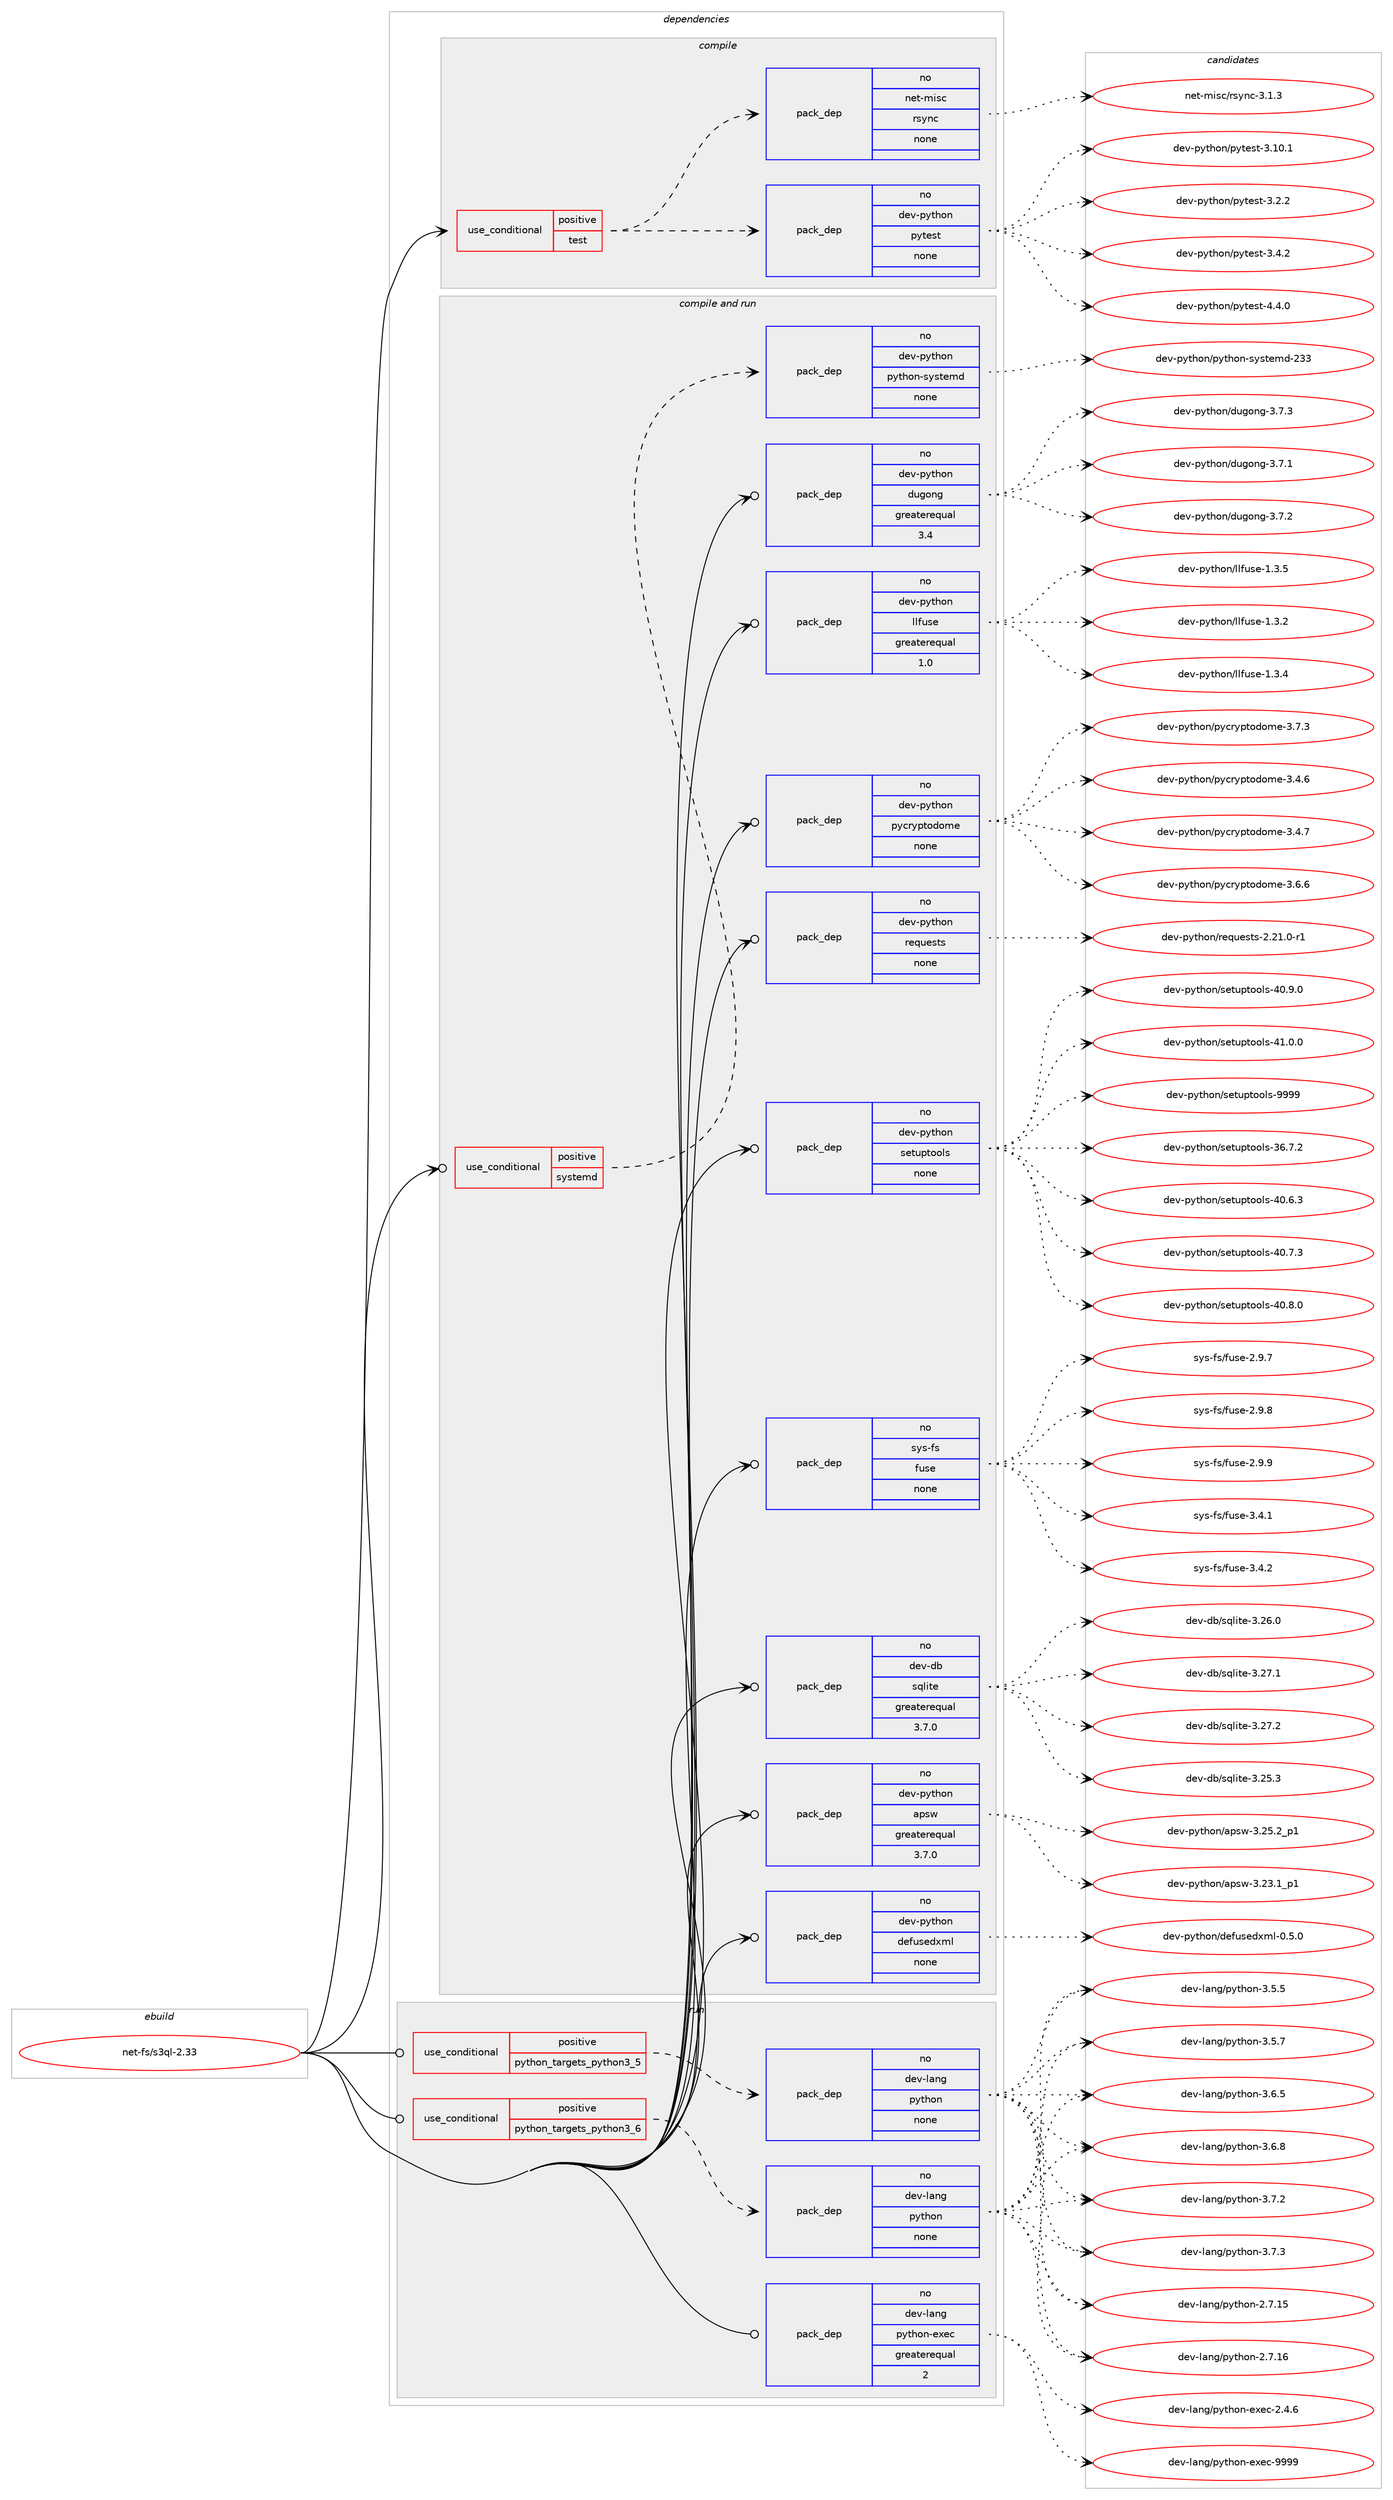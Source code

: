 digraph prolog {

# *************
# Graph options
# *************

newrank=true;
concentrate=true;
compound=true;
graph [rankdir=LR,fontname=Helvetica,fontsize=10,ranksep=1.5];#, ranksep=2.5, nodesep=0.2];
edge  [arrowhead=vee];
node  [fontname=Helvetica,fontsize=10];

# **********
# The ebuild
# **********

subgraph cluster_leftcol {
color=gray;
rank=same;
label=<<i>ebuild</i>>;
id [label="net-fs/s3ql-2.33", color=red, width=4, href="../net-fs/s3ql-2.33.svg"];
}

# ****************
# The dependencies
# ****************

subgraph cluster_midcol {
color=gray;
label=<<i>dependencies</i>>;
subgraph cluster_compile {
fillcolor="#eeeeee";
style=filled;
label=<<i>compile</i>>;
subgraph cond326 {
dependency1765 [label=<<TABLE BORDER="0" CELLBORDER="1" CELLSPACING="0" CELLPADDING="4"><TR><TD ROWSPAN="3" CELLPADDING="10">use_conditional</TD></TR><TR><TD>positive</TD></TR><TR><TD>test</TD></TR></TABLE>>, shape=none, color=red];
subgraph pack1411 {
dependency1766 [label=<<TABLE BORDER="0" CELLBORDER="1" CELLSPACING="0" CELLPADDING="4" WIDTH="220"><TR><TD ROWSPAN="6" CELLPADDING="30">pack_dep</TD></TR><TR><TD WIDTH="110">no</TD></TR><TR><TD>dev-python</TD></TR><TR><TD>pytest</TD></TR><TR><TD>none</TD></TR><TR><TD></TD></TR></TABLE>>, shape=none, color=blue];
}
dependency1765:e -> dependency1766:w [weight=20,style="dashed",arrowhead="vee"];
subgraph pack1412 {
dependency1767 [label=<<TABLE BORDER="0" CELLBORDER="1" CELLSPACING="0" CELLPADDING="4" WIDTH="220"><TR><TD ROWSPAN="6" CELLPADDING="30">pack_dep</TD></TR><TR><TD WIDTH="110">no</TD></TR><TR><TD>net-misc</TD></TR><TR><TD>rsync</TD></TR><TR><TD>none</TD></TR><TR><TD></TD></TR></TABLE>>, shape=none, color=blue];
}
dependency1765:e -> dependency1767:w [weight=20,style="dashed",arrowhead="vee"];
}
id:e -> dependency1765:w [weight=20,style="solid",arrowhead="vee"];
}
subgraph cluster_compileandrun {
fillcolor="#eeeeee";
style=filled;
label=<<i>compile and run</i>>;
subgraph cond327 {
dependency1768 [label=<<TABLE BORDER="0" CELLBORDER="1" CELLSPACING="0" CELLPADDING="4"><TR><TD ROWSPAN="3" CELLPADDING="10">use_conditional</TD></TR><TR><TD>positive</TD></TR><TR><TD>systemd</TD></TR></TABLE>>, shape=none, color=red];
subgraph pack1413 {
dependency1769 [label=<<TABLE BORDER="0" CELLBORDER="1" CELLSPACING="0" CELLPADDING="4" WIDTH="220"><TR><TD ROWSPAN="6" CELLPADDING="30">pack_dep</TD></TR><TR><TD WIDTH="110">no</TD></TR><TR><TD>dev-python</TD></TR><TR><TD>python-systemd</TD></TR><TR><TD>none</TD></TR><TR><TD></TD></TR></TABLE>>, shape=none, color=blue];
}
dependency1768:e -> dependency1769:w [weight=20,style="dashed",arrowhead="vee"];
}
id:e -> dependency1768:w [weight=20,style="solid",arrowhead="odotvee"];
subgraph pack1414 {
dependency1770 [label=<<TABLE BORDER="0" CELLBORDER="1" CELLSPACING="0" CELLPADDING="4" WIDTH="220"><TR><TD ROWSPAN="6" CELLPADDING="30">pack_dep</TD></TR><TR><TD WIDTH="110">no</TD></TR><TR><TD>dev-db</TD></TR><TR><TD>sqlite</TD></TR><TR><TD>greaterequal</TD></TR><TR><TD>3.7.0</TD></TR></TABLE>>, shape=none, color=blue];
}
id:e -> dependency1770:w [weight=20,style="solid",arrowhead="odotvee"];
subgraph pack1415 {
dependency1771 [label=<<TABLE BORDER="0" CELLBORDER="1" CELLSPACING="0" CELLPADDING="4" WIDTH="220"><TR><TD ROWSPAN="6" CELLPADDING="30">pack_dep</TD></TR><TR><TD WIDTH="110">no</TD></TR><TR><TD>dev-python</TD></TR><TR><TD>apsw</TD></TR><TR><TD>greaterequal</TD></TR><TR><TD>3.7.0</TD></TR></TABLE>>, shape=none, color=blue];
}
id:e -> dependency1771:w [weight=20,style="solid",arrowhead="odotvee"];
subgraph pack1416 {
dependency1772 [label=<<TABLE BORDER="0" CELLBORDER="1" CELLSPACING="0" CELLPADDING="4" WIDTH="220"><TR><TD ROWSPAN="6" CELLPADDING="30">pack_dep</TD></TR><TR><TD WIDTH="110">no</TD></TR><TR><TD>dev-python</TD></TR><TR><TD>defusedxml</TD></TR><TR><TD>none</TD></TR><TR><TD></TD></TR></TABLE>>, shape=none, color=blue];
}
id:e -> dependency1772:w [weight=20,style="solid",arrowhead="odotvee"];
subgraph pack1417 {
dependency1773 [label=<<TABLE BORDER="0" CELLBORDER="1" CELLSPACING="0" CELLPADDING="4" WIDTH="220"><TR><TD ROWSPAN="6" CELLPADDING="30">pack_dep</TD></TR><TR><TD WIDTH="110">no</TD></TR><TR><TD>dev-python</TD></TR><TR><TD>dugong</TD></TR><TR><TD>greaterequal</TD></TR><TR><TD>3.4</TD></TR></TABLE>>, shape=none, color=blue];
}
id:e -> dependency1773:w [weight=20,style="solid",arrowhead="odotvee"];
subgraph pack1418 {
dependency1774 [label=<<TABLE BORDER="0" CELLBORDER="1" CELLSPACING="0" CELLPADDING="4" WIDTH="220"><TR><TD ROWSPAN="6" CELLPADDING="30">pack_dep</TD></TR><TR><TD WIDTH="110">no</TD></TR><TR><TD>dev-python</TD></TR><TR><TD>llfuse</TD></TR><TR><TD>greaterequal</TD></TR><TR><TD>1.0</TD></TR></TABLE>>, shape=none, color=blue];
}
id:e -> dependency1774:w [weight=20,style="solid",arrowhead="odotvee"];
subgraph pack1419 {
dependency1775 [label=<<TABLE BORDER="0" CELLBORDER="1" CELLSPACING="0" CELLPADDING="4" WIDTH="220"><TR><TD ROWSPAN="6" CELLPADDING="30">pack_dep</TD></TR><TR><TD WIDTH="110">no</TD></TR><TR><TD>dev-python</TD></TR><TR><TD>pycryptodome</TD></TR><TR><TD>none</TD></TR><TR><TD></TD></TR></TABLE>>, shape=none, color=blue];
}
id:e -> dependency1775:w [weight=20,style="solid",arrowhead="odotvee"];
subgraph pack1420 {
dependency1776 [label=<<TABLE BORDER="0" CELLBORDER="1" CELLSPACING="0" CELLPADDING="4" WIDTH="220"><TR><TD ROWSPAN="6" CELLPADDING="30">pack_dep</TD></TR><TR><TD WIDTH="110">no</TD></TR><TR><TD>dev-python</TD></TR><TR><TD>requests</TD></TR><TR><TD>none</TD></TR><TR><TD></TD></TR></TABLE>>, shape=none, color=blue];
}
id:e -> dependency1776:w [weight=20,style="solid",arrowhead="odotvee"];
subgraph pack1421 {
dependency1777 [label=<<TABLE BORDER="0" CELLBORDER="1" CELLSPACING="0" CELLPADDING="4" WIDTH="220"><TR><TD ROWSPAN="6" CELLPADDING="30">pack_dep</TD></TR><TR><TD WIDTH="110">no</TD></TR><TR><TD>dev-python</TD></TR><TR><TD>setuptools</TD></TR><TR><TD>none</TD></TR><TR><TD></TD></TR></TABLE>>, shape=none, color=blue];
}
id:e -> dependency1777:w [weight=20,style="solid",arrowhead="odotvee"];
subgraph pack1422 {
dependency1778 [label=<<TABLE BORDER="0" CELLBORDER="1" CELLSPACING="0" CELLPADDING="4" WIDTH="220"><TR><TD ROWSPAN="6" CELLPADDING="30">pack_dep</TD></TR><TR><TD WIDTH="110">no</TD></TR><TR><TD>sys-fs</TD></TR><TR><TD>fuse</TD></TR><TR><TD>none</TD></TR><TR><TD></TD></TR></TABLE>>, shape=none, color=blue];
}
id:e -> dependency1778:w [weight=20,style="solid",arrowhead="odotvee"];
}
subgraph cluster_run {
fillcolor="#eeeeee";
style=filled;
label=<<i>run</i>>;
subgraph cond328 {
dependency1779 [label=<<TABLE BORDER="0" CELLBORDER="1" CELLSPACING="0" CELLPADDING="4"><TR><TD ROWSPAN="3" CELLPADDING="10">use_conditional</TD></TR><TR><TD>positive</TD></TR><TR><TD>python_targets_python3_5</TD></TR></TABLE>>, shape=none, color=red];
subgraph pack1423 {
dependency1780 [label=<<TABLE BORDER="0" CELLBORDER="1" CELLSPACING="0" CELLPADDING="4" WIDTH="220"><TR><TD ROWSPAN="6" CELLPADDING="30">pack_dep</TD></TR><TR><TD WIDTH="110">no</TD></TR><TR><TD>dev-lang</TD></TR><TR><TD>python</TD></TR><TR><TD>none</TD></TR><TR><TD></TD></TR></TABLE>>, shape=none, color=blue];
}
dependency1779:e -> dependency1780:w [weight=20,style="dashed",arrowhead="vee"];
}
id:e -> dependency1779:w [weight=20,style="solid",arrowhead="odot"];
subgraph cond329 {
dependency1781 [label=<<TABLE BORDER="0" CELLBORDER="1" CELLSPACING="0" CELLPADDING="4"><TR><TD ROWSPAN="3" CELLPADDING="10">use_conditional</TD></TR><TR><TD>positive</TD></TR><TR><TD>python_targets_python3_6</TD></TR></TABLE>>, shape=none, color=red];
subgraph pack1424 {
dependency1782 [label=<<TABLE BORDER="0" CELLBORDER="1" CELLSPACING="0" CELLPADDING="4" WIDTH="220"><TR><TD ROWSPAN="6" CELLPADDING="30">pack_dep</TD></TR><TR><TD WIDTH="110">no</TD></TR><TR><TD>dev-lang</TD></TR><TR><TD>python</TD></TR><TR><TD>none</TD></TR><TR><TD></TD></TR></TABLE>>, shape=none, color=blue];
}
dependency1781:e -> dependency1782:w [weight=20,style="dashed",arrowhead="vee"];
}
id:e -> dependency1781:w [weight=20,style="solid",arrowhead="odot"];
subgraph pack1425 {
dependency1783 [label=<<TABLE BORDER="0" CELLBORDER="1" CELLSPACING="0" CELLPADDING="4" WIDTH="220"><TR><TD ROWSPAN="6" CELLPADDING="30">pack_dep</TD></TR><TR><TD WIDTH="110">no</TD></TR><TR><TD>dev-lang</TD></TR><TR><TD>python-exec</TD></TR><TR><TD>greaterequal</TD></TR><TR><TD>2</TD></TR></TABLE>>, shape=none, color=blue];
}
id:e -> dependency1783:w [weight=20,style="solid",arrowhead="odot"];
}
}

# **************
# The candidates
# **************

subgraph cluster_choices {
rank=same;
color=gray;
label=<<i>candidates</i>>;

subgraph choice1411 {
color=black;
nodesep=1;
choice100101118451121211161041111104711212111610111511645514649484649 [label="dev-python/pytest-3.10.1", color=red, width=4,href="../dev-python/pytest-3.10.1.svg"];
choice1001011184511212111610411111047112121116101115116455146504650 [label="dev-python/pytest-3.2.2", color=red, width=4,href="../dev-python/pytest-3.2.2.svg"];
choice1001011184511212111610411111047112121116101115116455146524650 [label="dev-python/pytest-3.4.2", color=red, width=4,href="../dev-python/pytest-3.4.2.svg"];
choice1001011184511212111610411111047112121116101115116455246524648 [label="dev-python/pytest-4.4.0", color=red, width=4,href="../dev-python/pytest-4.4.0.svg"];
dependency1766:e -> choice100101118451121211161041111104711212111610111511645514649484649:w [style=dotted,weight="100"];
dependency1766:e -> choice1001011184511212111610411111047112121116101115116455146504650:w [style=dotted,weight="100"];
dependency1766:e -> choice1001011184511212111610411111047112121116101115116455146524650:w [style=dotted,weight="100"];
dependency1766:e -> choice1001011184511212111610411111047112121116101115116455246524648:w [style=dotted,weight="100"];
}
subgraph choice1412 {
color=black;
nodesep=1;
choice11010111645109105115994711411512111099455146494651 [label="net-misc/rsync-3.1.3", color=red, width=4,href="../net-misc/rsync-3.1.3.svg"];
dependency1767:e -> choice11010111645109105115994711411512111099455146494651:w [style=dotted,weight="100"];
}
subgraph choice1413 {
color=black;
nodesep=1;
choice10010111845112121116104111110471121211161041111104511512111511610110910045505151 [label="dev-python/python-systemd-233", color=red, width=4,href="../dev-python/python-systemd-233.svg"];
dependency1769:e -> choice10010111845112121116104111110471121211161041111104511512111511610110910045505151:w [style=dotted,weight="100"];
}
subgraph choice1414 {
color=black;
nodesep=1;
choice10010111845100984711511310810511610145514650534651 [label="dev-db/sqlite-3.25.3", color=red, width=4,href="../dev-db/sqlite-3.25.3.svg"];
choice10010111845100984711511310810511610145514650544648 [label="dev-db/sqlite-3.26.0", color=red, width=4,href="../dev-db/sqlite-3.26.0.svg"];
choice10010111845100984711511310810511610145514650554649 [label="dev-db/sqlite-3.27.1", color=red, width=4,href="../dev-db/sqlite-3.27.1.svg"];
choice10010111845100984711511310810511610145514650554650 [label="dev-db/sqlite-3.27.2", color=red, width=4,href="../dev-db/sqlite-3.27.2.svg"];
dependency1770:e -> choice10010111845100984711511310810511610145514650534651:w [style=dotted,weight="100"];
dependency1770:e -> choice10010111845100984711511310810511610145514650544648:w [style=dotted,weight="100"];
dependency1770:e -> choice10010111845100984711511310810511610145514650554649:w [style=dotted,weight="100"];
dependency1770:e -> choice10010111845100984711511310810511610145514650554650:w [style=dotted,weight="100"];
}
subgraph choice1415 {
color=black;
nodesep=1;
choice100101118451121211161041111104797112115119455146505146499511249 [label="dev-python/apsw-3.23.1_p1", color=red, width=4,href="../dev-python/apsw-3.23.1_p1.svg"];
choice100101118451121211161041111104797112115119455146505346509511249 [label="dev-python/apsw-3.25.2_p1", color=red, width=4,href="../dev-python/apsw-3.25.2_p1.svg"];
dependency1771:e -> choice100101118451121211161041111104797112115119455146505146499511249:w [style=dotted,weight="100"];
dependency1771:e -> choice100101118451121211161041111104797112115119455146505346509511249:w [style=dotted,weight="100"];
}
subgraph choice1416 {
color=black;
nodesep=1;
choice1001011184511212111610411111047100101102117115101100120109108454846534648 [label="dev-python/defusedxml-0.5.0", color=red, width=4,href="../dev-python/defusedxml-0.5.0.svg"];
dependency1772:e -> choice1001011184511212111610411111047100101102117115101100120109108454846534648:w [style=dotted,weight="100"];
}
subgraph choice1417 {
color=black;
nodesep=1;
choice1001011184511212111610411111047100117103111110103455146554649 [label="dev-python/dugong-3.7.1", color=red, width=4,href="../dev-python/dugong-3.7.1.svg"];
choice1001011184511212111610411111047100117103111110103455146554650 [label="dev-python/dugong-3.7.2", color=red, width=4,href="../dev-python/dugong-3.7.2.svg"];
choice1001011184511212111610411111047100117103111110103455146554651 [label="dev-python/dugong-3.7.3", color=red, width=4,href="../dev-python/dugong-3.7.3.svg"];
dependency1773:e -> choice1001011184511212111610411111047100117103111110103455146554649:w [style=dotted,weight="100"];
dependency1773:e -> choice1001011184511212111610411111047100117103111110103455146554650:w [style=dotted,weight="100"];
dependency1773:e -> choice1001011184511212111610411111047100117103111110103455146554651:w [style=dotted,weight="100"];
}
subgraph choice1418 {
color=black;
nodesep=1;
choice1001011184511212111610411111047108108102117115101454946514650 [label="dev-python/llfuse-1.3.2", color=red, width=4,href="../dev-python/llfuse-1.3.2.svg"];
choice1001011184511212111610411111047108108102117115101454946514652 [label="dev-python/llfuse-1.3.4", color=red, width=4,href="../dev-python/llfuse-1.3.4.svg"];
choice1001011184511212111610411111047108108102117115101454946514653 [label="dev-python/llfuse-1.3.5", color=red, width=4,href="../dev-python/llfuse-1.3.5.svg"];
dependency1774:e -> choice1001011184511212111610411111047108108102117115101454946514650:w [style=dotted,weight="100"];
dependency1774:e -> choice1001011184511212111610411111047108108102117115101454946514652:w [style=dotted,weight="100"];
dependency1774:e -> choice1001011184511212111610411111047108108102117115101454946514653:w [style=dotted,weight="100"];
}
subgraph choice1419 {
color=black;
nodesep=1;
choice100101118451121211161041111104711212199114121112116111100111109101455146524654 [label="dev-python/pycryptodome-3.4.6", color=red, width=4,href="../dev-python/pycryptodome-3.4.6.svg"];
choice100101118451121211161041111104711212199114121112116111100111109101455146524655 [label="dev-python/pycryptodome-3.4.7", color=red, width=4,href="../dev-python/pycryptodome-3.4.7.svg"];
choice100101118451121211161041111104711212199114121112116111100111109101455146544654 [label="dev-python/pycryptodome-3.6.6", color=red, width=4,href="../dev-python/pycryptodome-3.6.6.svg"];
choice100101118451121211161041111104711212199114121112116111100111109101455146554651 [label="dev-python/pycryptodome-3.7.3", color=red, width=4,href="../dev-python/pycryptodome-3.7.3.svg"];
dependency1775:e -> choice100101118451121211161041111104711212199114121112116111100111109101455146524654:w [style=dotted,weight="100"];
dependency1775:e -> choice100101118451121211161041111104711212199114121112116111100111109101455146524655:w [style=dotted,weight="100"];
dependency1775:e -> choice100101118451121211161041111104711212199114121112116111100111109101455146544654:w [style=dotted,weight="100"];
dependency1775:e -> choice100101118451121211161041111104711212199114121112116111100111109101455146554651:w [style=dotted,weight="100"];
}
subgraph choice1420 {
color=black;
nodesep=1;
choice1001011184511212111610411111047114101113117101115116115455046504946484511449 [label="dev-python/requests-2.21.0-r1", color=red, width=4,href="../dev-python/requests-2.21.0-r1.svg"];
dependency1776:e -> choice1001011184511212111610411111047114101113117101115116115455046504946484511449:w [style=dotted,weight="100"];
}
subgraph choice1421 {
color=black;
nodesep=1;
choice100101118451121211161041111104711510111611711211611111110811545515446554650 [label="dev-python/setuptools-36.7.2", color=red, width=4,href="../dev-python/setuptools-36.7.2.svg"];
choice100101118451121211161041111104711510111611711211611111110811545524846544651 [label="dev-python/setuptools-40.6.3", color=red, width=4,href="../dev-python/setuptools-40.6.3.svg"];
choice100101118451121211161041111104711510111611711211611111110811545524846554651 [label="dev-python/setuptools-40.7.3", color=red, width=4,href="../dev-python/setuptools-40.7.3.svg"];
choice100101118451121211161041111104711510111611711211611111110811545524846564648 [label="dev-python/setuptools-40.8.0", color=red, width=4,href="../dev-python/setuptools-40.8.0.svg"];
choice100101118451121211161041111104711510111611711211611111110811545524846574648 [label="dev-python/setuptools-40.9.0", color=red, width=4,href="../dev-python/setuptools-40.9.0.svg"];
choice100101118451121211161041111104711510111611711211611111110811545524946484648 [label="dev-python/setuptools-41.0.0", color=red, width=4,href="../dev-python/setuptools-41.0.0.svg"];
choice10010111845112121116104111110471151011161171121161111111081154557575757 [label="dev-python/setuptools-9999", color=red, width=4,href="../dev-python/setuptools-9999.svg"];
dependency1777:e -> choice100101118451121211161041111104711510111611711211611111110811545515446554650:w [style=dotted,weight="100"];
dependency1777:e -> choice100101118451121211161041111104711510111611711211611111110811545524846544651:w [style=dotted,weight="100"];
dependency1777:e -> choice100101118451121211161041111104711510111611711211611111110811545524846554651:w [style=dotted,weight="100"];
dependency1777:e -> choice100101118451121211161041111104711510111611711211611111110811545524846564648:w [style=dotted,weight="100"];
dependency1777:e -> choice100101118451121211161041111104711510111611711211611111110811545524846574648:w [style=dotted,weight="100"];
dependency1777:e -> choice100101118451121211161041111104711510111611711211611111110811545524946484648:w [style=dotted,weight="100"];
dependency1777:e -> choice10010111845112121116104111110471151011161171121161111111081154557575757:w [style=dotted,weight="100"];
}
subgraph choice1422 {
color=black;
nodesep=1;
choice1151211154510211547102117115101455046574655 [label="sys-fs/fuse-2.9.7", color=red, width=4,href="../sys-fs/fuse-2.9.7.svg"];
choice1151211154510211547102117115101455046574656 [label="sys-fs/fuse-2.9.8", color=red, width=4,href="../sys-fs/fuse-2.9.8.svg"];
choice1151211154510211547102117115101455046574657 [label="sys-fs/fuse-2.9.9", color=red, width=4,href="../sys-fs/fuse-2.9.9.svg"];
choice1151211154510211547102117115101455146524649 [label="sys-fs/fuse-3.4.1", color=red, width=4,href="../sys-fs/fuse-3.4.1.svg"];
choice1151211154510211547102117115101455146524650 [label="sys-fs/fuse-3.4.2", color=red, width=4,href="../sys-fs/fuse-3.4.2.svg"];
dependency1778:e -> choice1151211154510211547102117115101455046574655:w [style=dotted,weight="100"];
dependency1778:e -> choice1151211154510211547102117115101455046574656:w [style=dotted,weight="100"];
dependency1778:e -> choice1151211154510211547102117115101455046574657:w [style=dotted,weight="100"];
dependency1778:e -> choice1151211154510211547102117115101455146524649:w [style=dotted,weight="100"];
dependency1778:e -> choice1151211154510211547102117115101455146524650:w [style=dotted,weight="100"];
}
subgraph choice1423 {
color=black;
nodesep=1;
choice10010111845108971101034711212111610411111045504655464953 [label="dev-lang/python-2.7.15", color=red, width=4,href="../dev-lang/python-2.7.15.svg"];
choice10010111845108971101034711212111610411111045504655464954 [label="dev-lang/python-2.7.16", color=red, width=4,href="../dev-lang/python-2.7.16.svg"];
choice100101118451089711010347112121116104111110455146534653 [label="dev-lang/python-3.5.5", color=red, width=4,href="../dev-lang/python-3.5.5.svg"];
choice100101118451089711010347112121116104111110455146534655 [label="dev-lang/python-3.5.7", color=red, width=4,href="../dev-lang/python-3.5.7.svg"];
choice100101118451089711010347112121116104111110455146544653 [label="dev-lang/python-3.6.5", color=red, width=4,href="../dev-lang/python-3.6.5.svg"];
choice100101118451089711010347112121116104111110455146544656 [label="dev-lang/python-3.6.8", color=red, width=4,href="../dev-lang/python-3.6.8.svg"];
choice100101118451089711010347112121116104111110455146554650 [label="dev-lang/python-3.7.2", color=red, width=4,href="../dev-lang/python-3.7.2.svg"];
choice100101118451089711010347112121116104111110455146554651 [label="dev-lang/python-3.7.3", color=red, width=4,href="../dev-lang/python-3.7.3.svg"];
dependency1780:e -> choice10010111845108971101034711212111610411111045504655464953:w [style=dotted,weight="100"];
dependency1780:e -> choice10010111845108971101034711212111610411111045504655464954:w [style=dotted,weight="100"];
dependency1780:e -> choice100101118451089711010347112121116104111110455146534653:w [style=dotted,weight="100"];
dependency1780:e -> choice100101118451089711010347112121116104111110455146534655:w [style=dotted,weight="100"];
dependency1780:e -> choice100101118451089711010347112121116104111110455146544653:w [style=dotted,weight="100"];
dependency1780:e -> choice100101118451089711010347112121116104111110455146544656:w [style=dotted,weight="100"];
dependency1780:e -> choice100101118451089711010347112121116104111110455146554650:w [style=dotted,weight="100"];
dependency1780:e -> choice100101118451089711010347112121116104111110455146554651:w [style=dotted,weight="100"];
}
subgraph choice1424 {
color=black;
nodesep=1;
choice10010111845108971101034711212111610411111045504655464953 [label="dev-lang/python-2.7.15", color=red, width=4,href="../dev-lang/python-2.7.15.svg"];
choice10010111845108971101034711212111610411111045504655464954 [label="dev-lang/python-2.7.16", color=red, width=4,href="../dev-lang/python-2.7.16.svg"];
choice100101118451089711010347112121116104111110455146534653 [label="dev-lang/python-3.5.5", color=red, width=4,href="../dev-lang/python-3.5.5.svg"];
choice100101118451089711010347112121116104111110455146534655 [label="dev-lang/python-3.5.7", color=red, width=4,href="../dev-lang/python-3.5.7.svg"];
choice100101118451089711010347112121116104111110455146544653 [label="dev-lang/python-3.6.5", color=red, width=4,href="../dev-lang/python-3.6.5.svg"];
choice100101118451089711010347112121116104111110455146544656 [label="dev-lang/python-3.6.8", color=red, width=4,href="../dev-lang/python-3.6.8.svg"];
choice100101118451089711010347112121116104111110455146554650 [label="dev-lang/python-3.7.2", color=red, width=4,href="../dev-lang/python-3.7.2.svg"];
choice100101118451089711010347112121116104111110455146554651 [label="dev-lang/python-3.7.3", color=red, width=4,href="../dev-lang/python-3.7.3.svg"];
dependency1782:e -> choice10010111845108971101034711212111610411111045504655464953:w [style=dotted,weight="100"];
dependency1782:e -> choice10010111845108971101034711212111610411111045504655464954:w [style=dotted,weight="100"];
dependency1782:e -> choice100101118451089711010347112121116104111110455146534653:w [style=dotted,weight="100"];
dependency1782:e -> choice100101118451089711010347112121116104111110455146534655:w [style=dotted,weight="100"];
dependency1782:e -> choice100101118451089711010347112121116104111110455146544653:w [style=dotted,weight="100"];
dependency1782:e -> choice100101118451089711010347112121116104111110455146544656:w [style=dotted,weight="100"];
dependency1782:e -> choice100101118451089711010347112121116104111110455146554650:w [style=dotted,weight="100"];
dependency1782:e -> choice100101118451089711010347112121116104111110455146554651:w [style=dotted,weight="100"];
}
subgraph choice1425 {
color=black;
nodesep=1;
choice1001011184510897110103471121211161041111104510112010199455046524654 [label="dev-lang/python-exec-2.4.6", color=red, width=4,href="../dev-lang/python-exec-2.4.6.svg"];
choice10010111845108971101034711212111610411111045101120101994557575757 [label="dev-lang/python-exec-9999", color=red, width=4,href="../dev-lang/python-exec-9999.svg"];
dependency1783:e -> choice1001011184510897110103471121211161041111104510112010199455046524654:w [style=dotted,weight="100"];
dependency1783:e -> choice10010111845108971101034711212111610411111045101120101994557575757:w [style=dotted,weight="100"];
}
}

}
